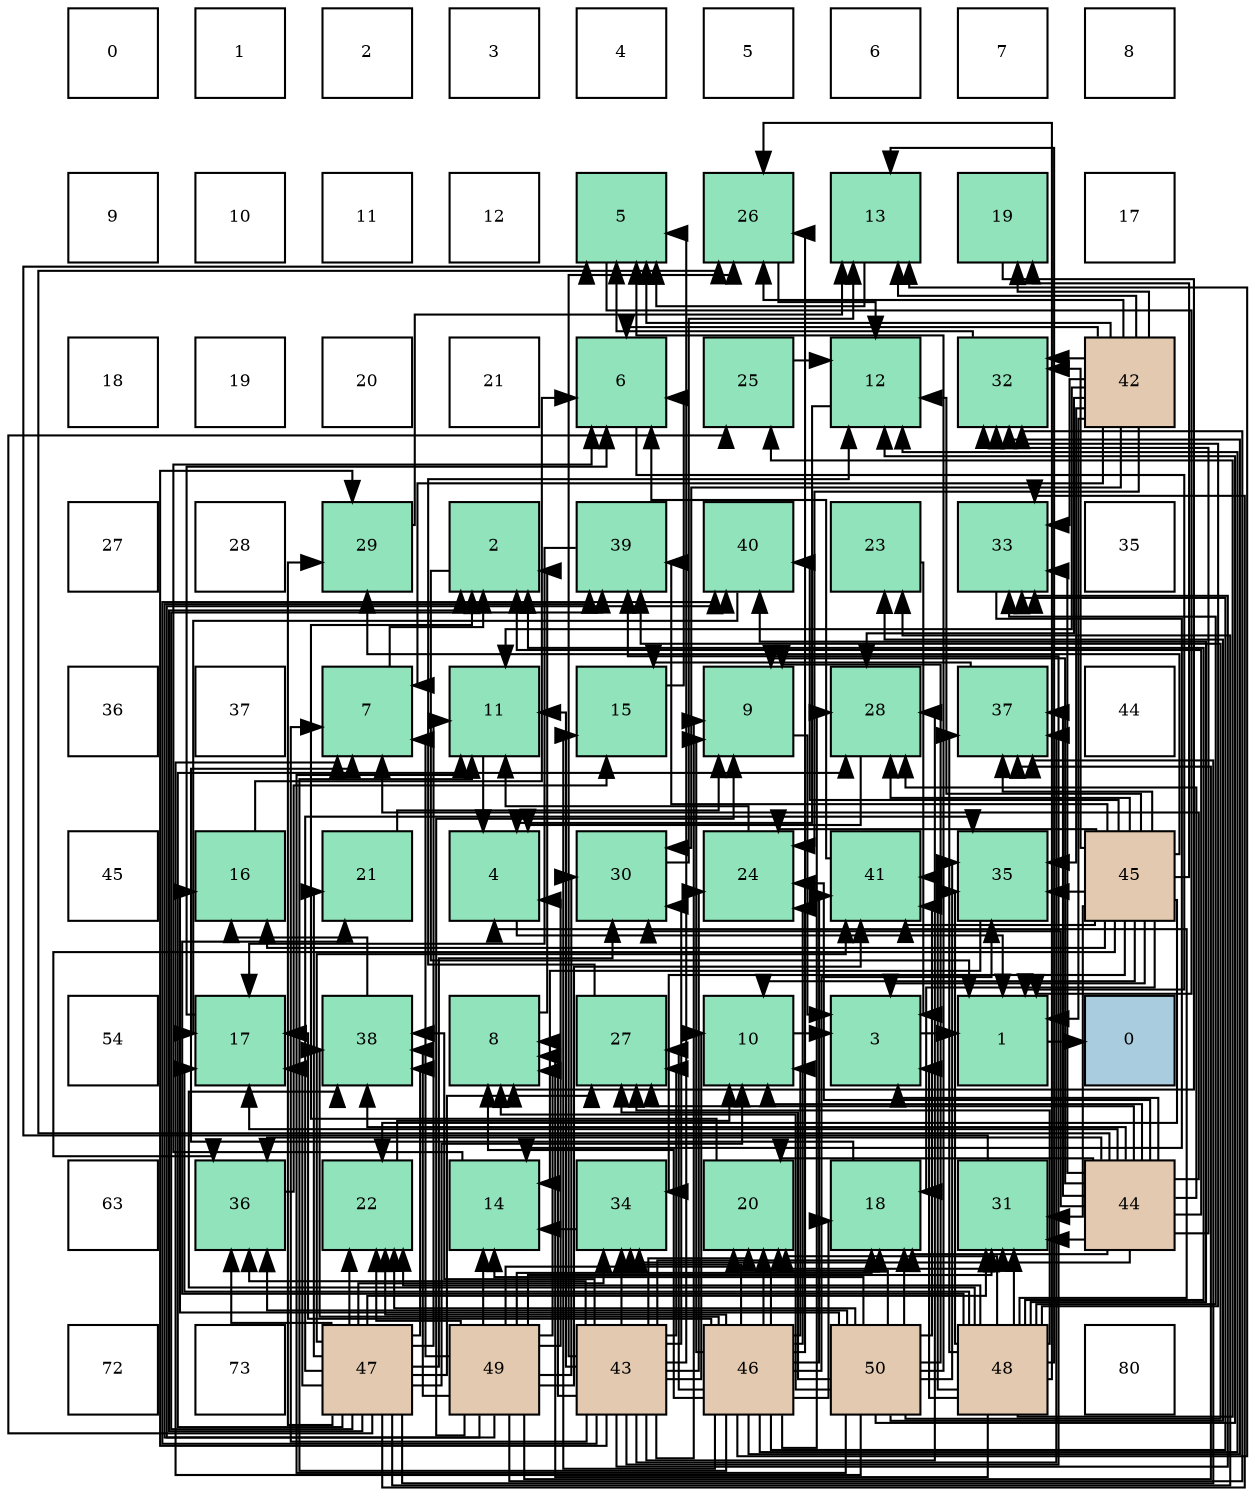 digraph layout{
 rankdir=TB;
 splines=ortho;
 node [style=filled shape=square fixedsize=true width=0.6];
0[label="0", fontsize=8, fillcolor="#ffffff"];
1[label="1", fontsize=8, fillcolor="#ffffff"];
2[label="2", fontsize=8, fillcolor="#ffffff"];
3[label="3", fontsize=8, fillcolor="#ffffff"];
4[label="4", fontsize=8, fillcolor="#ffffff"];
5[label="5", fontsize=8, fillcolor="#ffffff"];
6[label="6", fontsize=8, fillcolor="#ffffff"];
7[label="7", fontsize=8, fillcolor="#ffffff"];
8[label="8", fontsize=8, fillcolor="#ffffff"];
9[label="9", fontsize=8, fillcolor="#ffffff"];
10[label="10", fontsize=8, fillcolor="#ffffff"];
11[label="11", fontsize=8, fillcolor="#ffffff"];
12[label="12", fontsize=8, fillcolor="#ffffff"];
13[label="5", fontsize=8, fillcolor="#91e3bb"];
14[label="26", fontsize=8, fillcolor="#91e3bb"];
15[label="13", fontsize=8, fillcolor="#91e3bb"];
16[label="19", fontsize=8, fillcolor="#91e3bb"];
17[label="17", fontsize=8, fillcolor="#ffffff"];
18[label="18", fontsize=8, fillcolor="#ffffff"];
19[label="19", fontsize=8, fillcolor="#ffffff"];
20[label="20", fontsize=8, fillcolor="#ffffff"];
21[label="21", fontsize=8, fillcolor="#ffffff"];
22[label="6", fontsize=8, fillcolor="#91e3bb"];
23[label="25", fontsize=8, fillcolor="#91e3bb"];
24[label="12", fontsize=8, fillcolor="#91e3bb"];
25[label="32", fontsize=8, fillcolor="#91e3bb"];
26[label="42", fontsize=8, fillcolor="#e3c9af"];
27[label="27", fontsize=8, fillcolor="#ffffff"];
28[label="28", fontsize=8, fillcolor="#ffffff"];
29[label="29", fontsize=8, fillcolor="#91e3bb"];
30[label="2", fontsize=8, fillcolor="#91e3bb"];
31[label="39", fontsize=8, fillcolor="#91e3bb"];
32[label="40", fontsize=8, fillcolor="#91e3bb"];
33[label="23", fontsize=8, fillcolor="#91e3bb"];
34[label="33", fontsize=8, fillcolor="#91e3bb"];
35[label="35", fontsize=8, fillcolor="#ffffff"];
36[label="36", fontsize=8, fillcolor="#ffffff"];
37[label="37", fontsize=8, fillcolor="#ffffff"];
38[label="7", fontsize=8, fillcolor="#91e3bb"];
39[label="11", fontsize=8, fillcolor="#91e3bb"];
40[label="15", fontsize=8, fillcolor="#91e3bb"];
41[label="9", fontsize=8, fillcolor="#91e3bb"];
42[label="28", fontsize=8, fillcolor="#91e3bb"];
43[label="37", fontsize=8, fillcolor="#91e3bb"];
44[label="44", fontsize=8, fillcolor="#ffffff"];
45[label="45", fontsize=8, fillcolor="#ffffff"];
46[label="16", fontsize=8, fillcolor="#91e3bb"];
47[label="21", fontsize=8, fillcolor="#91e3bb"];
48[label="4", fontsize=8, fillcolor="#91e3bb"];
49[label="30", fontsize=8, fillcolor="#91e3bb"];
50[label="24", fontsize=8, fillcolor="#91e3bb"];
51[label="41", fontsize=8, fillcolor="#91e3bb"];
52[label="35", fontsize=8, fillcolor="#91e3bb"];
53[label="45", fontsize=8, fillcolor="#e3c9af"];
54[label="54", fontsize=8, fillcolor="#ffffff"];
55[label="17", fontsize=8, fillcolor="#91e3bb"];
56[label="38", fontsize=8, fillcolor="#91e3bb"];
57[label="8", fontsize=8, fillcolor="#91e3bb"];
58[label="27", fontsize=8, fillcolor="#91e3bb"];
59[label="10", fontsize=8, fillcolor="#91e3bb"];
60[label="3", fontsize=8, fillcolor="#91e3bb"];
61[label="1", fontsize=8, fillcolor="#91e3bb"];
62[label="0", fontsize=8, fillcolor="#a9ccde"];
63[label="63", fontsize=8, fillcolor="#ffffff"];
64[label="36", fontsize=8, fillcolor="#91e3bb"];
65[label="22", fontsize=8, fillcolor="#91e3bb"];
66[label="14", fontsize=8, fillcolor="#91e3bb"];
67[label="34", fontsize=8, fillcolor="#91e3bb"];
68[label="20", fontsize=8, fillcolor="#91e3bb"];
69[label="18", fontsize=8, fillcolor="#91e3bb"];
70[label="31", fontsize=8, fillcolor="#91e3bb"];
71[label="44", fontsize=8, fillcolor="#e3c9af"];
72[label="72", fontsize=8, fillcolor="#ffffff"];
73[label="73", fontsize=8, fillcolor="#ffffff"];
74[label="47", fontsize=8, fillcolor="#e3c9af"];
75[label="49", fontsize=8, fillcolor="#e3c9af"];
76[label="43", fontsize=8, fillcolor="#e3c9af"];
77[label="46", fontsize=8, fillcolor="#e3c9af"];
78[label="50", fontsize=8, fillcolor="#e3c9af"];
79[label="48", fontsize=8, fillcolor="#e3c9af"];
80[label="80", fontsize=8, fillcolor="#ffffff"];
edge [constraint=false, style=vis];61 -> 62;
30 -> 61;
60 -> 61;
48 -> 61;
13 -> 61;
22 -> 61;
38 -> 30;
57 -> 30;
41 -> 60;
59 -> 60;
39 -> 48;
24 -> 48;
15 -> 13;
66 -> 22;
40 -> 22;
46 -> 22;
55 -> 22;
69 -> 38;
16 -> 57;
68 -> 30;
47 -> 41;
65 -> 59;
33 -> 60;
50 -> 39;
23 -> 24;
14 -> 24;
58 -> 24;
42 -> 48;
29 -> 15;
49 -> 15;
70 -> 13;
25 -> 13;
34 -> 66;
67 -> 66;
52 -> 66;
64 -> 40;
43 -> 40;
56 -> 46;
31 -> 55;
32 -> 55;
51 -> 22;
26 -> 61;
26 -> 13;
26 -> 22;
26 -> 38;
26 -> 39;
26 -> 15;
26 -> 16;
26 -> 50;
26 -> 14;
26 -> 42;
26 -> 49;
26 -> 25;
26 -> 34;
26 -> 52;
76 -> 13;
76 -> 38;
76 -> 57;
76 -> 41;
76 -> 59;
76 -> 39;
76 -> 69;
76 -> 68;
76 -> 50;
76 -> 14;
76 -> 58;
76 -> 42;
76 -> 29;
76 -> 49;
76 -> 34;
76 -> 67;
76 -> 64;
76 -> 43;
76 -> 56;
76 -> 31;
76 -> 32;
71 -> 30;
71 -> 60;
71 -> 38;
71 -> 41;
71 -> 59;
71 -> 55;
71 -> 69;
71 -> 68;
71 -> 50;
71 -> 14;
71 -> 58;
71 -> 42;
71 -> 49;
71 -> 70;
71 -> 25;
71 -> 34;
71 -> 67;
71 -> 64;
71 -> 43;
71 -> 56;
53 -> 60;
53 -> 59;
53 -> 24;
53 -> 46;
53 -> 69;
53 -> 16;
53 -> 65;
53 -> 50;
53 -> 42;
53 -> 29;
53 -> 70;
53 -> 25;
53 -> 67;
53 -> 52;
53 -> 64;
53 -> 43;
53 -> 31;
53 -> 32;
53 -> 51;
77 -> 57;
77 -> 41;
77 -> 59;
77 -> 39;
77 -> 24;
77 -> 15;
77 -> 40;
77 -> 55;
77 -> 69;
77 -> 68;
77 -> 65;
77 -> 50;
77 -> 14;
77 -> 58;
77 -> 42;
77 -> 70;
77 -> 25;
77 -> 34;
77 -> 67;
77 -> 52;
77 -> 56;
77 -> 51;
74 -> 30;
74 -> 59;
74 -> 39;
74 -> 55;
74 -> 47;
74 -> 65;
74 -> 33;
74 -> 23;
74 -> 58;
74 -> 42;
74 -> 29;
74 -> 49;
74 -> 70;
74 -> 34;
74 -> 67;
74 -> 52;
74 -> 64;
74 -> 43;
74 -> 56;
74 -> 31;
74 -> 51;
79 -> 30;
79 -> 60;
79 -> 48;
79 -> 57;
79 -> 15;
79 -> 55;
79 -> 68;
79 -> 47;
79 -> 65;
79 -> 23;
79 -> 14;
79 -> 58;
79 -> 70;
79 -> 25;
79 -> 34;
79 -> 52;
79 -> 43;
79 -> 56;
79 -> 32;
79 -> 51;
75 -> 48;
75 -> 38;
75 -> 57;
75 -> 41;
75 -> 66;
75 -> 69;
75 -> 68;
75 -> 65;
75 -> 49;
75 -> 70;
75 -> 25;
75 -> 43;
75 -> 56;
75 -> 31;
75 -> 32;
75 -> 51;
78 -> 13;
78 -> 38;
78 -> 57;
78 -> 41;
78 -> 39;
78 -> 24;
78 -> 66;
78 -> 46;
78 -> 69;
78 -> 68;
78 -> 65;
78 -> 33;
78 -> 58;
78 -> 52;
78 -> 64;
78 -> 31;
78 -> 51;
edge [constraint=true, style=invis];
0 -> 9 -> 18 -> 27 -> 36 -> 45 -> 54 -> 63 -> 72;
1 -> 10 -> 19 -> 28 -> 37 -> 46 -> 55 -> 64 -> 73;
2 -> 11 -> 20 -> 29 -> 38 -> 47 -> 56 -> 65 -> 74;
3 -> 12 -> 21 -> 30 -> 39 -> 48 -> 57 -> 66 -> 75;
4 -> 13 -> 22 -> 31 -> 40 -> 49 -> 58 -> 67 -> 76;
5 -> 14 -> 23 -> 32 -> 41 -> 50 -> 59 -> 68 -> 77;
6 -> 15 -> 24 -> 33 -> 42 -> 51 -> 60 -> 69 -> 78;
7 -> 16 -> 25 -> 34 -> 43 -> 52 -> 61 -> 70 -> 79;
8 -> 17 -> 26 -> 35 -> 44 -> 53 -> 62 -> 71 -> 80;
rank = same {0 -> 1 -> 2 -> 3 -> 4 -> 5 -> 6 -> 7 -> 8};
rank = same {9 -> 10 -> 11 -> 12 -> 13 -> 14 -> 15 -> 16 -> 17};
rank = same {18 -> 19 -> 20 -> 21 -> 22 -> 23 -> 24 -> 25 -> 26};
rank = same {27 -> 28 -> 29 -> 30 -> 31 -> 32 -> 33 -> 34 -> 35};
rank = same {36 -> 37 -> 38 -> 39 -> 40 -> 41 -> 42 -> 43 -> 44};
rank = same {45 -> 46 -> 47 -> 48 -> 49 -> 50 -> 51 -> 52 -> 53};
rank = same {54 -> 55 -> 56 -> 57 -> 58 -> 59 -> 60 -> 61 -> 62};
rank = same {63 -> 64 -> 65 -> 66 -> 67 -> 68 -> 69 -> 70 -> 71};
rank = same {72 -> 73 -> 74 -> 75 -> 76 -> 77 -> 78 -> 79 -> 80};
}